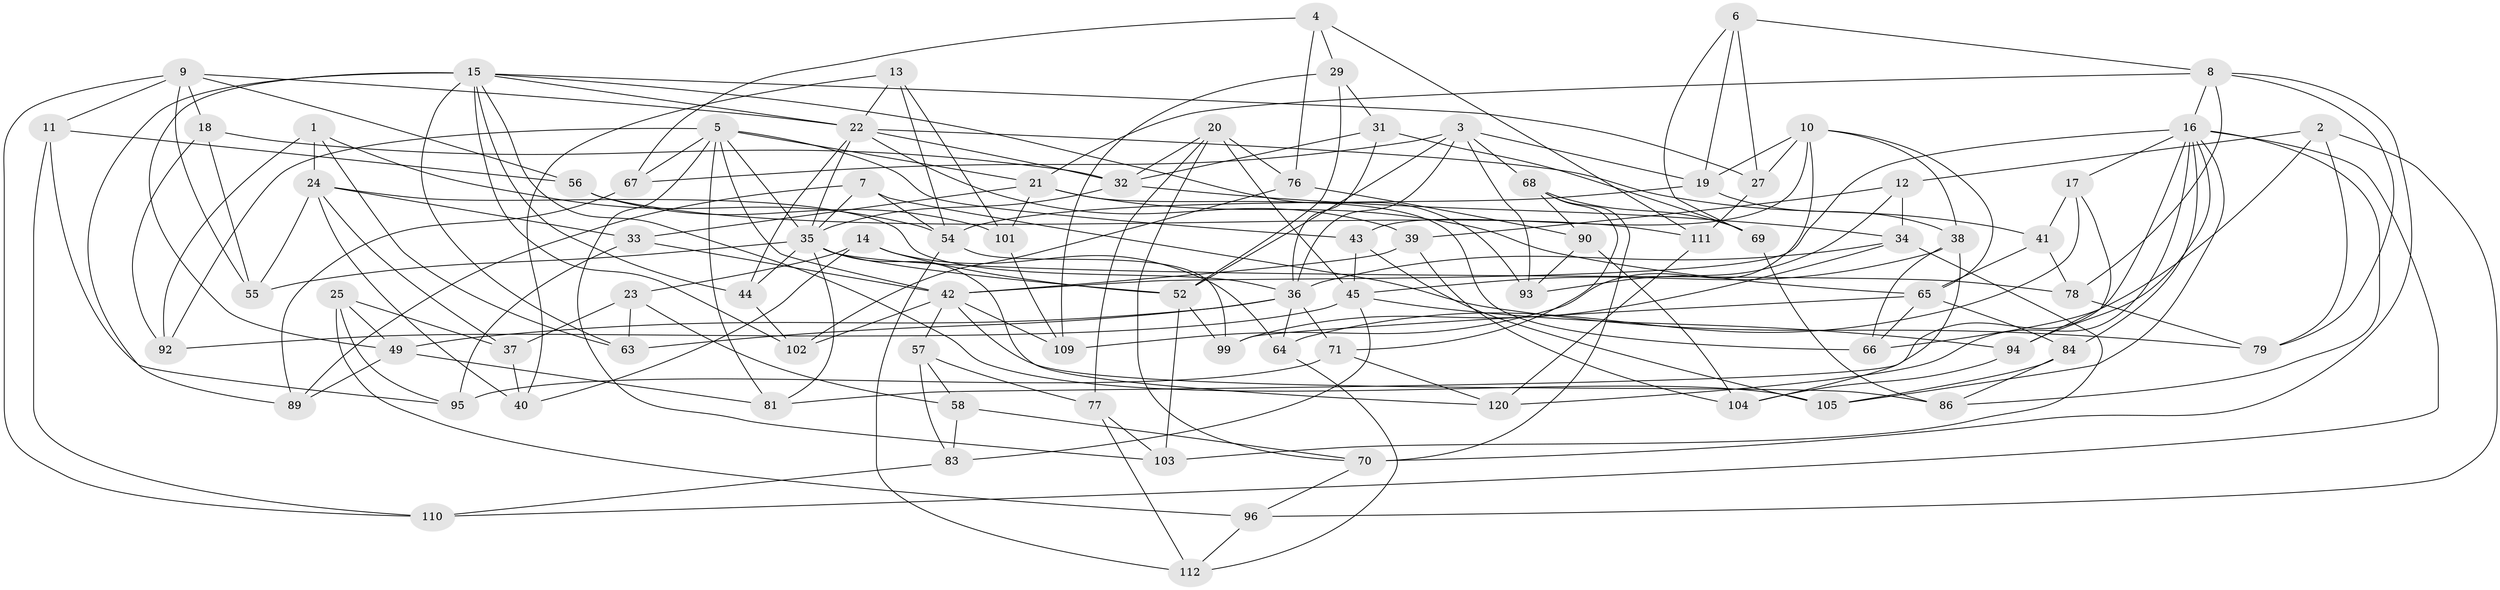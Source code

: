 // original degree distribution, {4: 1.0}
// Generated by graph-tools (version 1.1) at 2025/20/03/04/25 18:20:51]
// undirected, 84 vertices, 199 edges
graph export_dot {
graph [start="1"]
  node [color=gray90,style=filled];
  1;
  2;
  3 [super="+72"];
  4;
  5 [super="+30"];
  6;
  7;
  8 [super="+60"];
  9 [super="+88"];
  10 [super="+48"];
  11;
  12;
  13;
  14;
  15 [super="+62+26"];
  16 [super="+53+28"];
  17;
  18;
  19 [super="+51"];
  20 [super="+85"];
  21 [super="+47"];
  22 [super="+91+46"];
  23;
  24 [super="+119"];
  25;
  27;
  29;
  31;
  32 [super="+97+106"];
  33;
  34 [super="+108"];
  35 [super="+107+61"];
  36 [super="+98+50"];
  37;
  38 [super="+87"];
  39;
  40;
  41;
  42 [super="+74"];
  43;
  44;
  45 [super="+59"];
  49 [super="+80"];
  52 [super="+82"];
  54 [super="+114"];
  55;
  56;
  57;
  58;
  63;
  64;
  65 [super="+75"];
  66;
  67;
  68 [super="+116"];
  69;
  70 [super="+73"];
  71;
  76;
  77;
  78;
  79;
  81;
  83;
  84;
  86;
  89;
  90;
  92;
  93;
  94;
  95;
  96;
  99;
  101;
  102;
  103;
  104;
  105;
  109;
  110;
  111;
  112;
  120;
  1 -- 63;
  1 -- 92;
  1 -- 54;
  1 -- 24;
  2 -- 96;
  2 -- 66;
  2 -- 12;
  2 -- 79;
  3 -- 19;
  3 -- 67;
  3 -- 68;
  3 -- 93;
  3 -- 36;
  3 -- 52;
  4 -- 111;
  4 -- 76;
  4 -- 29;
  4 -- 67;
  5 -- 92;
  5 -- 81;
  5 -- 42;
  5 -- 67;
  5 -- 35;
  5 -- 21;
  5 -- 103;
  5 -- 43;
  6 -- 69;
  6 -- 27;
  6 -- 19;
  6 -- 8;
  7 -- 89;
  7 -- 79;
  7 -- 54;
  7 -- 35;
  8 -- 79;
  8 -- 78;
  8 -- 21;
  8 -- 70;
  8 -- 16;
  9 -- 56;
  9 -- 11;
  9 -- 22;
  9 -- 18;
  9 -- 110;
  9 -- 55;
  10 -- 19;
  10 -- 109;
  10 -- 65;
  10 -- 43;
  10 -- 27;
  10 -- 38;
  11 -- 95;
  11 -- 110;
  11 -- 56;
  12 -- 93;
  12 -- 39;
  12 -- 34;
  13 -- 101;
  13 -- 22;
  13 -- 40;
  13 -- 54;
  14 -- 40;
  14 -- 23;
  14 -- 64;
  14 -- 52;
  15 -- 105;
  15 -- 44;
  15 -- 49 [weight=2];
  15 -- 27;
  15 -- 22;
  15 -- 63;
  15 -- 102;
  15 -- 89;
  15 -- 93;
  16 -- 94;
  16 -- 86;
  16 -- 17;
  16 -- 81;
  16 -- 84;
  16 -- 120;
  16 -- 105;
  16 -- 110;
  16 -- 42;
  17 -- 41;
  17 -- 94;
  17 -- 64;
  18 -- 55;
  18 -- 92;
  18 -- 32;
  19 -- 38 [weight=2];
  19 -- 54;
  20 -- 76;
  20 -- 70;
  20 -- 32 [weight=2];
  20 -- 45;
  20 -- 77;
  21 -- 101;
  21 -- 33;
  21 -- 66;
  21 -- 65;
  22 -- 39;
  22 -- 35;
  22 -- 44;
  22 -- 41;
  22 -- 32;
  23 -- 63;
  23 -- 37;
  23 -- 58;
  24 -- 40;
  24 -- 33;
  24 -- 36;
  24 -- 37;
  24 -- 55;
  25 -- 37;
  25 -- 49;
  25 -- 96;
  25 -- 95;
  27 -- 111;
  29 -- 31;
  29 -- 109;
  29 -- 52;
  31 -- 69;
  31 -- 36;
  31 -- 32;
  32 -- 34 [weight=2];
  32 -- 35;
  33 -- 95;
  33 -- 42;
  34 -- 103;
  34 -- 99;
  34 -- 36;
  35 -- 81;
  35 -- 55;
  35 -- 120;
  35 -- 44;
  35 -- 78;
  35 -- 52;
  36 -- 71;
  36 -- 64;
  36 -- 63;
  36 -- 49;
  37 -- 40;
  38 -- 45;
  38 -- 104;
  38 -- 66;
  39 -- 42;
  39 -- 104;
  41 -- 65;
  41 -- 78;
  42 -- 86;
  42 -- 57;
  42 -- 102;
  42 -- 109;
  43 -- 105;
  43 -- 45;
  44 -- 102;
  45 -- 94;
  45 -- 83;
  45 -- 92;
  49 -- 81;
  49 -- 89;
  52 -- 99;
  52 -- 103;
  54 -- 99;
  54 -- 112;
  56 -- 101;
  56 -- 111;
  57 -- 77;
  57 -- 83;
  57 -- 58;
  58 -- 83;
  58 -- 70;
  64 -- 112;
  65 -- 84;
  65 -- 66;
  65 -- 99;
  67 -- 89;
  68 -- 70 [weight=2];
  68 -- 71;
  68 -- 90;
  68 -- 69;
  69 -- 86;
  70 -- 96;
  71 -- 120;
  71 -- 95;
  76 -- 90;
  76 -- 102;
  77 -- 103;
  77 -- 112;
  78 -- 79;
  83 -- 110;
  84 -- 105;
  84 -- 86;
  90 -- 104;
  90 -- 93;
  94 -- 104;
  96 -- 112;
  101 -- 109;
  111 -- 120;
}

